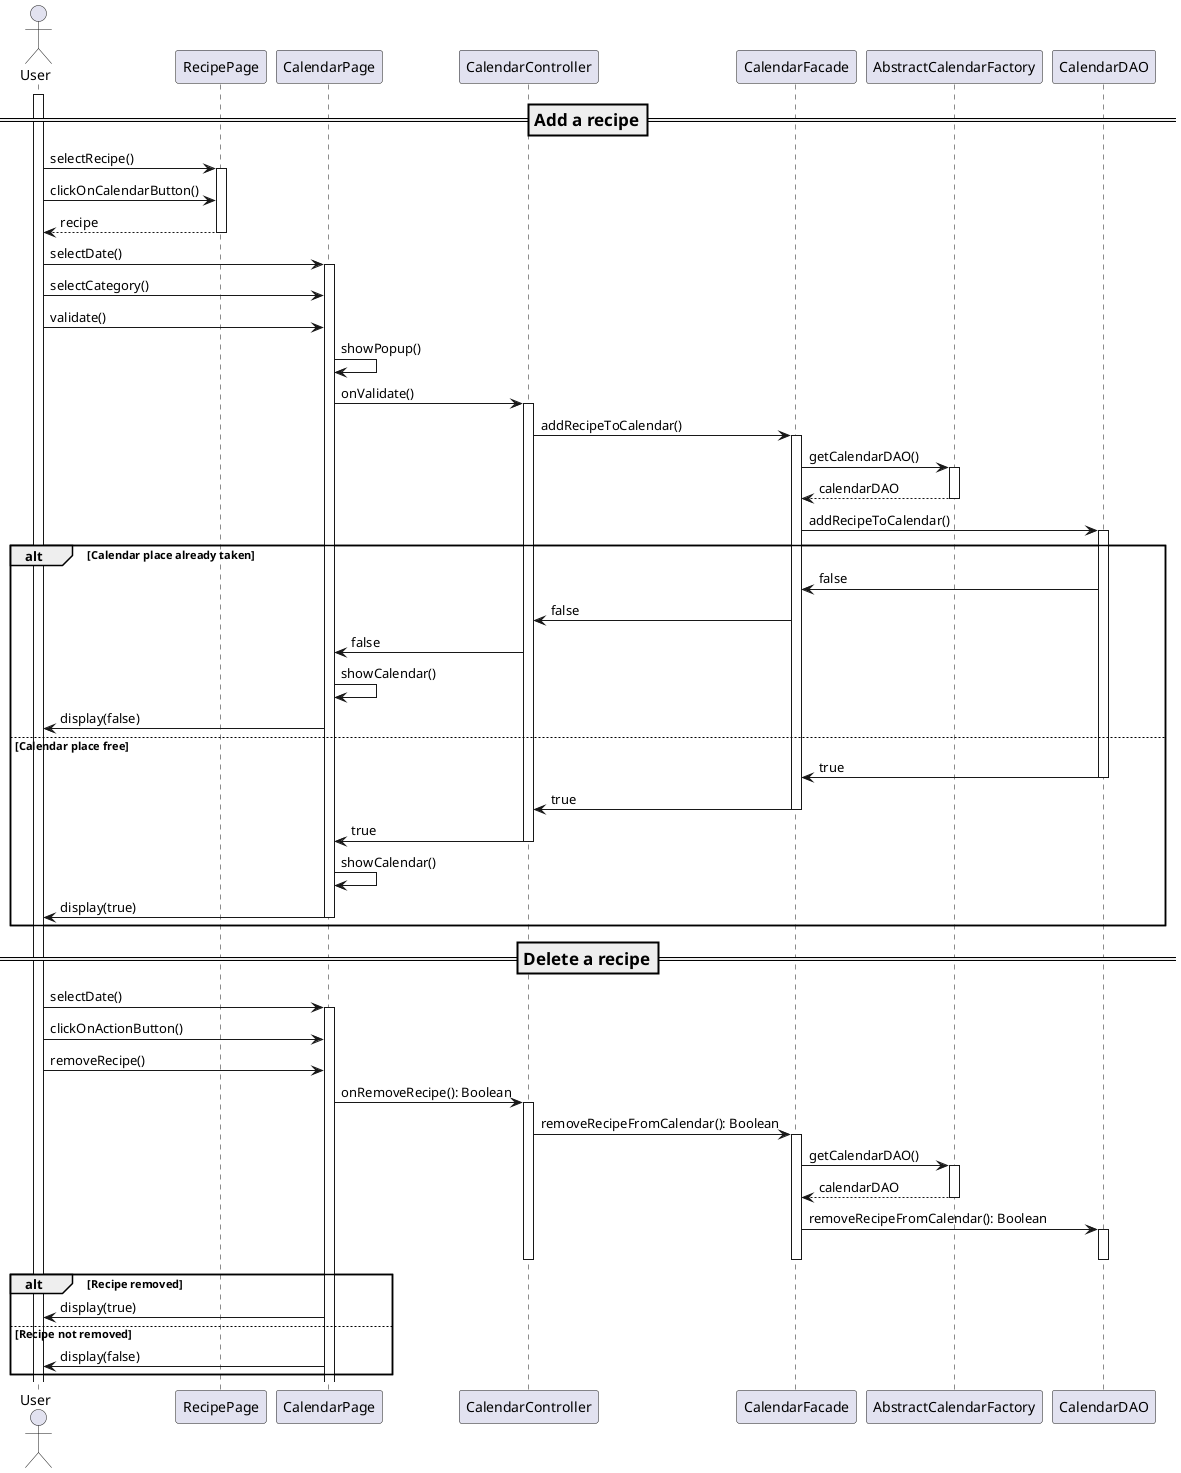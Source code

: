 @startuml calendarSequence
skinparam responseMessageBelowArrow true

actor User
participant RecipePage
participant CalendarPage
participant CalendarController
participant CalendarFacade
participant AbstractCalendarFactory
participant CalendarDAO

=== Add a recipe ==
activate User
User -> RecipePage++: selectRecipe()
User -> RecipePage: clickOnCalendarButton()
return recipe
User -> CalendarPage++: selectDate()
User -> CalendarPage: selectCategory()
User -> CalendarPage: validate()
CalendarPage -> CalendarPage: showPopup()
CalendarPage -> CalendarController++: onValidate()
CalendarController -> CalendarFacade++: addRecipeToCalendar()
CalendarFacade -> AbstractCalendarFactory++: getCalendarDAO()
return calendarDAO
CalendarFacade -> CalendarDAO++: addRecipeToCalendar()
alt Calendar place already taken
CalendarDAO -> CalendarFacade: false
CalendarFacade -> CalendarController: false
CalendarController -> CalendarPage: false
CalendarPage -> CalendarPage: showCalendar()
CalendarPage -> User: display(false)
else Calendar place free
CalendarDAO -> CalendarFacade--: true
CalendarFacade -> CalendarController--: true
CalendarController -> CalendarPage--: true
CalendarPage -> CalendarPage: showCalendar()
CalendarPage -> User--: display(true)
end
=== Delete a recipe ==
User -> CalendarPage++: selectDate()
User -> CalendarPage: clickOnActionButton()
User -> CalendarPage: removeRecipe()
CalendarPage -> CalendarController++: onRemoveRecipe(): Boolean
CalendarController -> CalendarFacade++: removeRecipeFromCalendar(): Boolean
CalendarFacade -> AbstractCalendarFactory++: getCalendarDAO()
return calendarDAO
CalendarFacade -> CalendarDAO++: removeRecipeFromCalendar(): Boolean
deactivate CalendarDAO
deactivate CalendarFacade
deactivate CalendarController
alt Recipe removed
CalendarPage -> User: display(true)
else Recipe not removed
CalendarPage -> User: display(false)
end
@enduml

@startuml calendarClassDiagram
hide empty members
class CalendarPage {
  + showPopup()
  + showCalendar()
  + selectDate()
  + selectCategory()
  + onValidate()
  + onRemoveRecipe()
  + displayResult()
}

class CalendarController {
  + addRecipeToCalendar()
  + removeRecipeFromCalendar()
}

class CalendarFacade{
  + getCalendarDAO()
  + addRecipeToCalendar()
  + removeRecipeFromCalendar()
}

interface AbstractCalendarDAO {
  + insertCalendarEntry()
  + deleteCalendarEntry()
}

class CalendarDAO {
}

interface AbstractCalendarFactory{
  + getCalendarDAO()
}

class CalendarFactory {
}

CalendarFactory .u.|> AbstractCalendarFactory
CalendarDAO     .r.|> AbstractCalendarDAO

CalendarPage       "1" -->  "1" CalendarController: > controlled by
CalendarController "1" -d->  "1" CalendarFacade: > uses
CalendarFacade     "1" -l-> "1" AbstractCalendarFactory: > uses
CalendarFactory    "1" -->  "1" CalendarDAO: > creates
CalendarFacade     "1" --> "1" CalendarDAO: > uses
@enduml